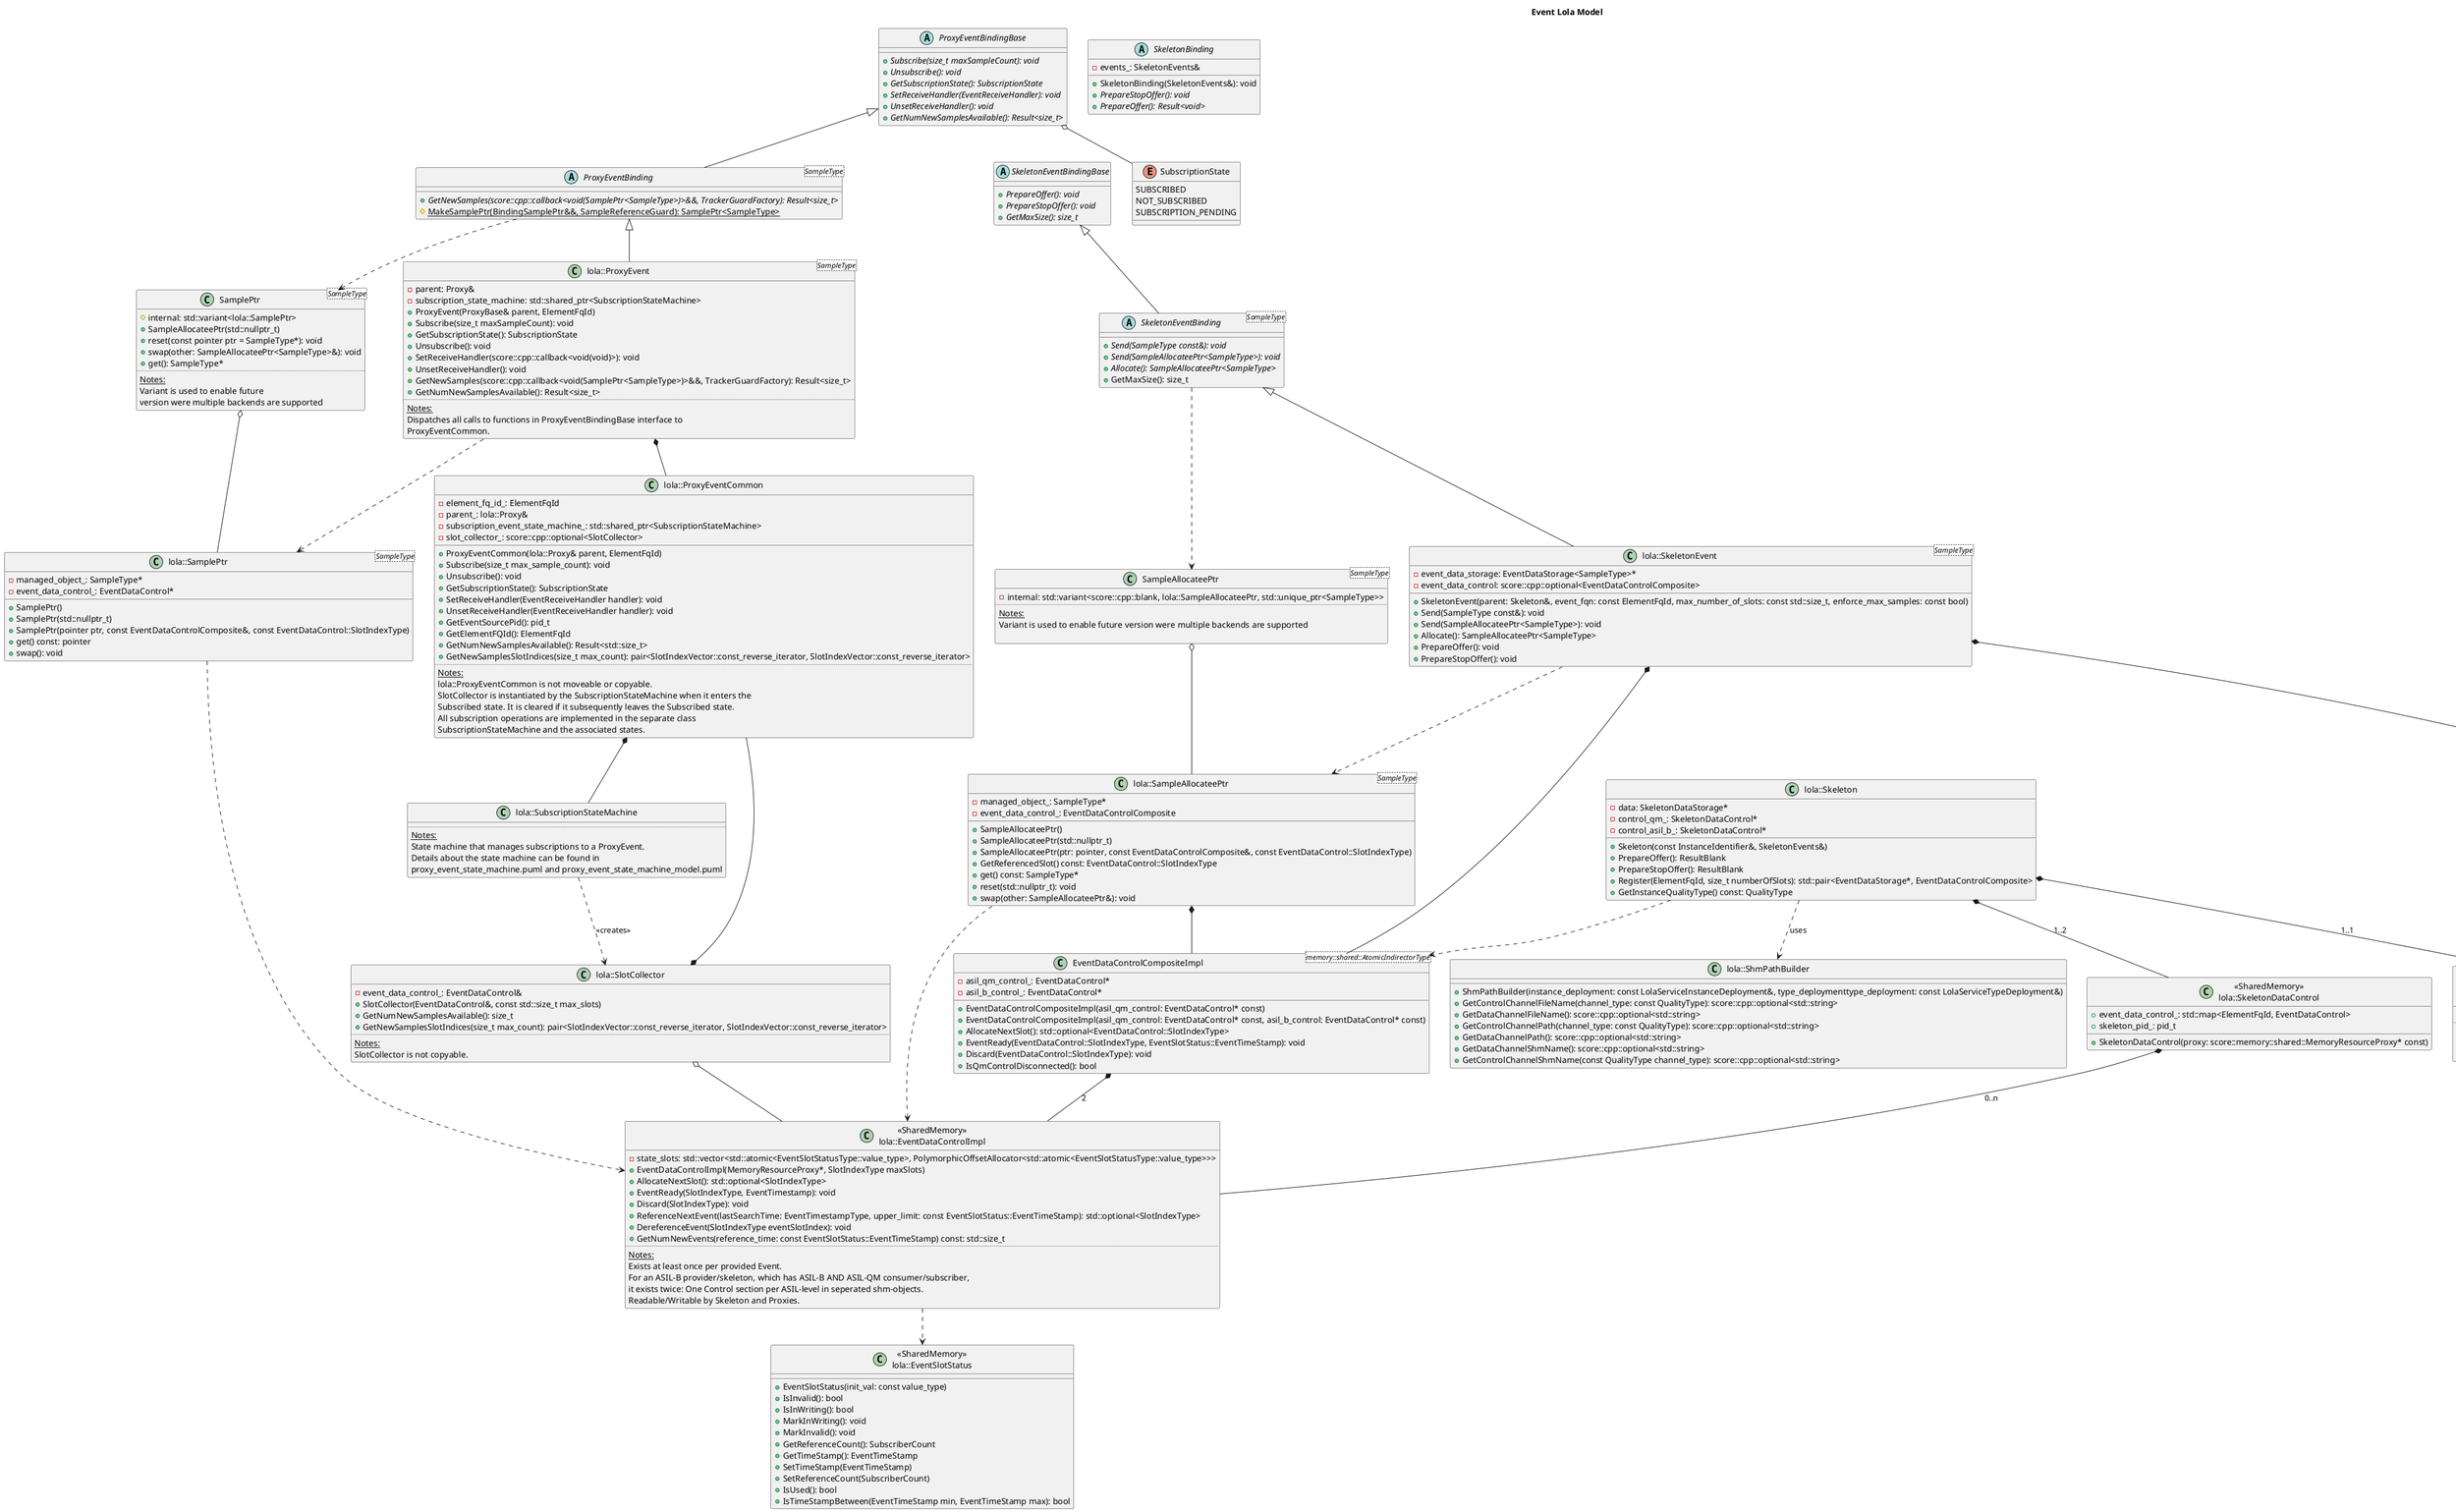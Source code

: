 @startuml event_lola_model
title "Event Lola Model"

' Abstract classes and interfaces
abstract SkeletonEventBindingBase {
  {abstract} +PrepareOffer(): void
  {abstract} +PrepareStopOffer(): void
  {abstract} +GetMaxSize(): size_t
}

abstract class SkeletonEventBinding<SampleType> {
  {abstract} +Send(SampleType const&): void
  {abstract} +Send(SampleAllocateePtr<SampleType>): void
  {abstract} +Allocate(): SampleAllocateePtr<SampleType>
  +GetMaxSize(): size_t
}

abstract class ProxyEventBindingBase {
  {abstract} +Subscribe(size_t maxSampleCount): void
  {abstract} +Unsubscribe(): void
  {abstract} +GetSubscriptionState(): SubscriptionState
  {abstract} +SetReceiveHandler(EventReceiveHandler): void
  {abstract} +UnsetReceiveHandler(): void
  {abstract} +GetNumNewSamplesAvailable(): Result<size_t>
}

abstract class ProxyEventBinding<SampleType> {
  {abstract} +GetNewSamples(score::cpp::callback<void(SamplePtr<SampleType>)>&&, TrackerGuardFactory): Result<size_t>
  {static} # MakeSamplePtr(BindingSamplePtr&&, SampleReferenceGuard): SamplePtr<SampleType>
}

abstract class SkeletonBinding {
  -events_: SkeletonEvents&
  +SkeletonBinding(SkeletonEvents&): void
  {abstract} +PrepareStopOffer(): void
  {abstract} +PrepareOffer(): Result<void>
}

' Concrete classes
class lola::SkeletonEvent<SampleType> {
  -event_data_storage: EventDataStorage<SampleType>*
  -event_data_control: score::cpp::optional<EventDataControlComposite>
  +SkeletonEvent(parent: Skeleton&, event_fqn: const ElementFqId, max_number_of_slots: const std::size_t, enforce_max_samples: const bool)
  +Send(SampleType const&): void
  +Send(SampleAllocateePtr<SampleType>): void
  +Allocate(): SampleAllocateePtr<SampleType>
  +PrepareOffer(): void
  +PrepareStopOffer(): void
}

class lola::ProxyEvent<SampleType> {
  -parent: Proxy&
  -subscription_state_machine: std::shared_ptr<SubscriptionStateMachine>
  +ProxyEvent(ProxyBase& parent, ElementFqId)
  +Subscribe(size_t maxSampleCount): void
  +GetSubscriptionState(): SubscriptionState
  +Unsubscribe(): void
  +SetReceiveHandler(score::cpp::callback<void(void)>): void
  +UnsetReceiveHandler(): void
  +GetNewSamples(score::cpp::callback<void(SamplePtr<SampleType>)>&&, TrackerGuardFactory): Result<size_t>
  +GetNumNewSamplesAvailable(): Result<size_t>
  ..
  <u>Notes:</u>
  Dispatches all calls to functions in ProxyEventBindingBase interface to\nProxyEventCommon.
}

class lola::Skeleton {
  -data: SkeletonDataStorage*
  -control_qm_: SkeletonDataControl*
  -control_asil_b_: SkeletonDataControl*
  +Skeleton(const InstanceIdentifier&, SkeletonEvents&)
  +PrepareOffer(): ResultBlank
  +PrepareStopOffer(): ResultBlank
  +Register(ElementFqId, size_t numberOfSlots): std::pair<EventDataStorage*, EventDataControlComposite>
  +GetInstanceQualityType() const: QualityType
}

class lola::ProxyEventCommon {
  -element_fq_id_: ElementFqId
  -parent_: lola::Proxy&
  -subscription_event_state_machine_: std::shared_ptr<SubscriptionStateMachine>
  -slot_collector_: score::cpp::optional<SlotCollector>
  __
  +ProxyEventCommon(lola::Proxy& parent, ElementFqId)
  +Subscribe(size_t max_sample_count): void
  +Unsubscribe(): void
  +GetSubscriptionState(): SubscriptionState
  +SetReceiveHandler(EventReceiveHandler handler): void
  +UnsetReceiveHandler(EventReceiveHandler handler): void
  +GetEventSourcePid(): pid_t
  +GetElementFQId(): ElementFqId
  +GetNumNewSamplesAvailable(): Result<std::size_t>
  +GetNewSamplesSlotIndices(size_t max_count): pair<SlotIndexVector::const_reverse_iterator, SlotIndexVector::const_reverse_iterator>
  ..
  <u>Notes:</u>
  lola::ProxyEventCommon is not moveable or copyable.
  SlotCollector is instantiated by the SubscriptionStateMachine when it enters the 
  Subscribed state. It is cleared if it subsequently leaves the Subscribed state.
  All subscription operations are implemented in the separate class 
  SubscriptionStateMachine and the associated states. 
}

class lola::SubscriptionStateMachine {
  ..
  <u>Notes:</u>
  State machine that manages subscriptions to a ProxyEvent.\nDetails about the state machine can be found in\nproxy_event_state_machine.puml and proxy_event_state_machine_model.puml
}

class lola::SlotCollector {
  -event_data_control_: EventDataControl&
  +SlotCollector(EventDataControl&, const std::size_t max_slots)
  +GetNumNewSamplesAvailable(): size_t
  +GetNewSamplesSlotIndices(size_t max_count): pair<SlotIndexVector::const_reverse_iterator, SlotIndexVector::const_reverse_iterator>
  ..
  <u>Notes:</u>
  SlotCollector is not copyable.
}

class lola::ShmPathBuilder {
  +ShmPathBuilder(instance_deployment: const LolaServiceInstanceDeployment&, type_deploymenttype_deployment: const LolaServiceTypeDeployment&)
  +GetControlChannelFileName(channel_type: const QualityType): score::cpp::optional<std::string>
  +GetDataChannelFileName(): score::cpp::optional<std::string>
  +GetControlChannelPath(channel_type: const QualityType): score::cpp::optional<std::string>
  +GetDataChannelPath(): score::cpp::optional<std::string>
  +GetDataChannelShmName(): score::cpp::optional<std::string>
  +GetControlChannelShmName(const QualityType channel_type): score::cpp::optional<std::string>
}

' Template classes and typedefs
class SampleAllocateePtr<SampleType> {
  -internal: std::variant<score::cpp::blank, lola::SampleAllocateePtr, std::unique_ptr<SampleType>>
  ..
  <u>Notes:</u>
  Variant is used to enable future version were multiple backends are supported
  
}

class lola::SampleAllocateePtr<SampleType> {
  -managed_object_: SampleType*
  -event_data_control_: EventDataControlComposite
  +SampleAllocateePtr()
  +SampleAllocateePtr(std::nullptr_t)
  +SampleAllocateePtr(ptr: pointer, const EventDataControlComposite&, const EventDataControl::SlotIndexType)
  +GetReferencedSlot() const: EventDataControl::SlotIndexType
  +get() const: SampleType*
  +reset(std::nullptr_t): void
  +swap(other: SampleAllocateePtr&): void
}

class SamplePtr<SampleType> {
  #internal: std::variant<lola::SamplePtr>
  +SampleAllocateePtr(std::nullptr_t)
  +reset(const pointer ptr = SampleType*): void
  +swap(other: SampleAllocateePtr<SampleType>&): void
  +get(): SampleType*
  ..
  <u>Notes:</u>
  Variant is used to enable future\nversion were multiple backends are supported
}

class lola::SamplePtr<SampleType> {
  -managed_object_: SampleType*
  -event_data_control_: EventDataControl*
  +SamplePtr()
  +SamplePtr(std::nullptr_t)
  +SamplePtr(pointer ptr, const EventDataControlComposite&, const EventDataControl::SlotIndexType)
  +get() const: pointer
  +swap(): void
}

' Shared memory classes
class "<<SharedMemory>>\n<<typedef>>\nEventDataStorage<SampleType>" as EventDataStorage {
  DynamicArray<SampleType,\nstd::scoped_allocator_adaptor<memory::shared::PolymorphicOffsetPtrAllocator<SampleType>>>
  ..
  <u>Notes:</u>
  Exists once per Event\nOnly writable by Skeleton,\nreadable by all subscribed Proxies independent of ASIL level.
}

class "<<SharedMemory>>\n<<typedef>>\nSkeletonDataStorage<SampleType>" as SkeletonDataStorage {
  std::map<ElementFqId, offset_ptr<void>>
  ..
  <u>Notes:</u>
  The offset_ptr<void> SkeletonDataStorage stored as the value in the map is an offset_ptr<EventDataStorage> which has its type erased.\nThe type is identified later when samples are retrieved, see GetNewSamples for an explanation.
}

class "<<SharedMemory>>\nlola::SkeletonDataControl" {
  +event_data_control_: std::map<ElementFqId, EventDataControl>
  +skeleton_pid_: pid_t
  +SkeletonDataControl(proxy: score::memory::shared::MemoryResourceProxy* const)
}

class "<<SharedMemory>>\nlola::EventDataControlImpl" {
  -state_slots: std::vector<std::atomic<EventSlotStatusType::value_type>, PolymorphicOffsetAllocator<std::atomic<EventSlotStatusType::value_type>>>
  +EventDataControlImpl(MemoryResourceProxy*, SlotIndexType maxSlots)
  +AllocateNextSlot(): std::optional<SlotIndexType>
  +EventReady(SlotIndexType, EventTimestamp): void
  +Discard(SlotIndexType): void
  +ReferenceNextEvent(lastSearchTime: EventTimestampType, upper_limit: const EventSlotStatus::EventTimeStamp): std::optional<SlotIndexType>
  +DereferenceEvent(SlotIndexType eventSlotIndex): void
  +GetNumNewEvents(reference_time: const EventSlotStatus::EventTimeStamp) const: std::size_t
  ..
  <u>Notes:</u>
  Exists at least once per provided Event.\nFor an ASIL-B provider/skeleton, which has ASIL-B AND ASIL-QM consumer/subscriber,\nit exists twice: One Control section per ASIL-level in seperated shm-objects.\nReadable/Writable by Skeleton and Proxies.
}

class "<<SharedMemory>>\nlola::EventSlotStatus" {
  +EventSlotStatus(init_val: const value_type)
  +IsInvalid(): bool
  +IsInWriting(): bool
  +MarkInWriting(): void
  +MarkInvalid(): void
  +GetReferenceCount(): SubscriberCount
  +GetTimeStamp(): EventTimeStamp
  +SetTimeStamp(EventTimeStamp)
  +SetReferenceCount(SubscriberCount)
  +IsUsed(): bool
  +IsTimeStampBetween(EventTimeStamp min, EventTimeStamp max): bool
}

class EventDataControlCompositeImpl<memory::shared::AtomicIndirectorType> {
  -asil_qm_control_: EventDataControl*
  -asil_b_control_: EventDataControl*
  +EventDataControlCompositeImpl(asil_qm_control: EventDataControl* const)
  +EventDataControlCompositeImpl(asil_qm_control: EventDataControl* const, asil_b_control: EventDataControl* const)
  +AllocateNextSlot(): std::optional<EventDataControl::SlotIndexType>
  +EventReady(EventDataControl::SlotIndexType, EventSlotStatus::EventTimeStamp): void
  +Discard(EventDataControl::SlotIndexType): void
  +IsQmControlDisconnected(): bool
}

enum SubscriptionState {
  SUBSCRIBED
  NOT_SUBSCRIBED
  SUBSCRIPTION_PENDING
}

SkeletonEventBindingBase <|-- SkeletonEventBinding
SkeletonEventBinding <|-- lola::SkeletonEvent
ProxyEventBindingBase <|-- ProxyEventBinding
ProxyEventBinding <|-- lola::ProxyEvent
lola::Skeleton *-- SkeletonDataStorage : "1..1"
lola::Skeleton *-- "<<SharedMemory>>\nlola::SkeletonDataControl" : "1..2"
"<<SharedMemory>>\nlola::SkeletonDataControl" *-- "<<SharedMemory>>\nlola::EventDataControlImpl" : "0..n"
lola::SkeletonEvent *-- "EventDataStorage"
lola::SkeletonEvent *-- EventDataControlCompositeImpl
"<<SharedMemory>>\nlola::EventDataControlImpl" ..> "<<SharedMemory>>\nlola::EventSlotStatus"
SampleAllocateePtr o-- lola::SampleAllocateePtr
SamplePtr o-- lola::SamplePtr
lola::ProxyEvent *-- lola::ProxyEventCommon
lola::ProxyEventCommon *-- lola::SubscriptionStateMachine
lola::ProxyEventCommon --* lola::SlotCollector
ProxyEventBindingBase o-- SubscriptionState
lola::SampleAllocateePtr *-- EventDataControlCompositeImpl
EventDataControlCompositeImpl *-- "<<SharedMemory>>\nlola::EventDataControlImpl" : "2"
lola::Skeleton ..> lola::ShmPathBuilder : uses
lola::Skeleton ..> EventDataControlCompositeImpl
lola::SubscriptionStateMachine ..> lola::SlotCollector : <<creates>>
SkeletonEventBinding ..> SampleAllocateePtr
lola::ProxyEvent ..> lola::SamplePtr
SkeletonDataStorage *-- "EventDataStorage" : "0..n"
lola::SlotCollector o-- "<<SharedMemory>>\nlola::EventDataControlImpl"
ProxyEventBinding ..> SamplePtr
lola::SkeletonEvent ..> lola::SampleAllocateePtr
lola::SamplePtr ..> "<<SharedMemory>>\nlola::EventDataControlImpl"
lola::SampleAllocateePtr ..> "<<SharedMemory>>\nlola::EventDataControlImpl"

@enduml